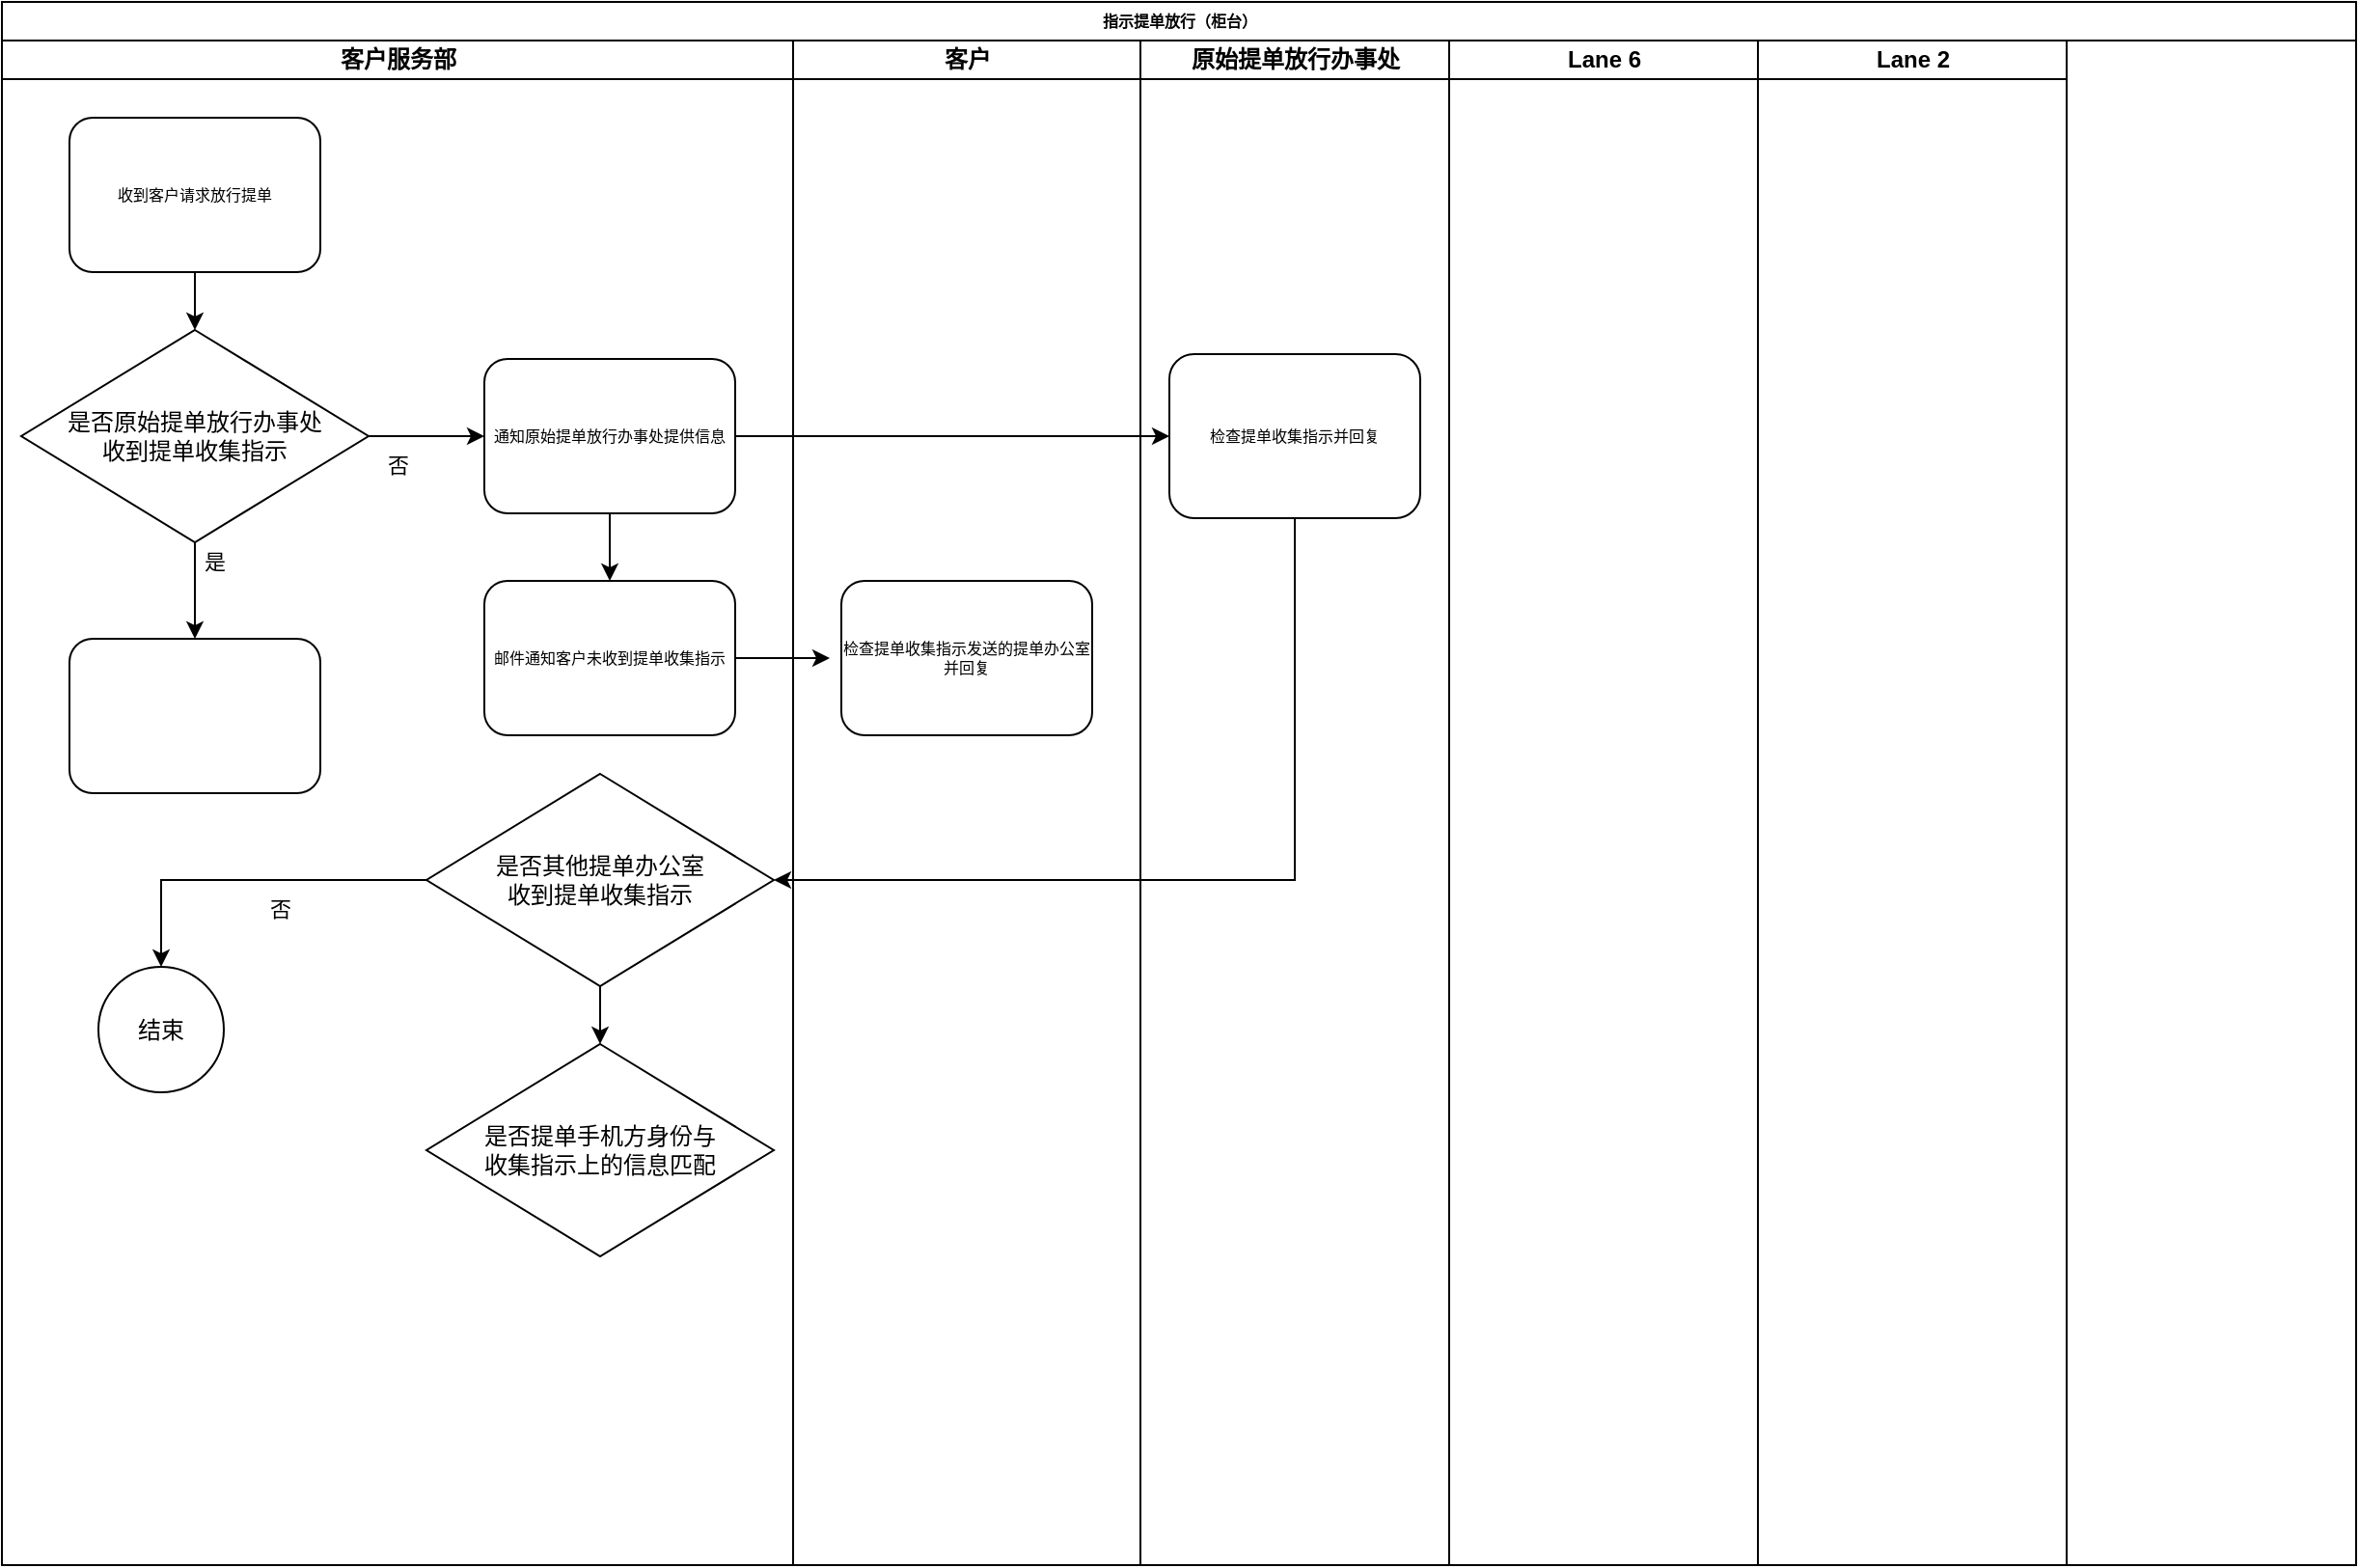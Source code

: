 <mxfile version="22.0.4" type="github">
  <diagram name="Page-1" id="74e2e168-ea6b-b213-b513-2b3c1d86103e">
    <mxGraphModel dx="887" dy="746" grid="1" gridSize="10" guides="1" tooltips="1" connect="1" arrows="1" fold="1" page="1" pageScale="1" pageWidth="1100" pageHeight="850" background="none" math="0" shadow="0">
      <root>
        <mxCell id="0" />
        <mxCell id="1" parent="0" />
        <mxCell id="77e6c97f196da883-1" value="指示提单放行（柜台）" style="swimlane;html=1;childLayout=stackLayout;startSize=20;rounded=0;shadow=0;labelBackgroundColor=none;strokeWidth=1;fontFamily=Verdana;fontSize=8;align=center;" parent="1" vertex="1">
          <mxGeometry x="70" y="40" width="1220" height="810" as="geometry" />
        </mxCell>
        <mxCell id="77e6c97f196da883-2" value="客户服务部" style="swimlane;html=1;startSize=20;" parent="77e6c97f196da883-1" vertex="1">
          <mxGeometry y="20" width="410" height="790" as="geometry" />
        </mxCell>
        <mxCell id="Vu7juHFu6cdDpXe8fgxq-2" style="edgeStyle=orthogonalEdgeStyle;rounded=0;orthogonalLoop=1;jettySize=auto;html=1;entryX=0.5;entryY=0;entryDx=0;entryDy=0;" edge="1" parent="77e6c97f196da883-2" source="77e6c97f196da883-8" target="Vu7juHFu6cdDpXe8fgxq-1">
          <mxGeometry relative="1" as="geometry" />
        </mxCell>
        <mxCell id="77e6c97f196da883-8" value="收到客户请求放行提单" style="rounded=1;whiteSpace=wrap;html=1;shadow=0;labelBackgroundColor=none;strokeWidth=1;fontFamily=Verdana;fontSize=8;align=center;" parent="77e6c97f196da883-2" vertex="1">
          <mxGeometry x="35" y="40" width="130" height="80" as="geometry" />
        </mxCell>
        <mxCell id="Vu7juHFu6cdDpXe8fgxq-4" style="edgeStyle=orthogonalEdgeStyle;rounded=0;orthogonalLoop=1;jettySize=auto;html=1;exitX=0.5;exitY=1;exitDx=0;exitDy=0;entryX=0.5;entryY=0;entryDx=0;entryDy=0;" edge="1" parent="77e6c97f196da883-2" source="Vu7juHFu6cdDpXe8fgxq-1">
          <mxGeometry relative="1" as="geometry">
            <mxPoint x="100" y="310" as="targetPoint" />
          </mxGeometry>
        </mxCell>
        <mxCell id="Vu7juHFu6cdDpXe8fgxq-9" value="是" style="edgeLabel;html=1;align=center;verticalAlign=middle;resizable=0;points=[];" vertex="1" connectable="0" parent="Vu7juHFu6cdDpXe8fgxq-4">
          <mxGeometry x="-0.12" y="3" relative="1" as="geometry">
            <mxPoint x="7" y="-12" as="offset" />
          </mxGeometry>
        </mxCell>
        <mxCell id="Vu7juHFu6cdDpXe8fgxq-7" style="edgeStyle=orthogonalEdgeStyle;rounded=0;orthogonalLoop=1;jettySize=auto;html=1;" edge="1" parent="77e6c97f196da883-2" source="Vu7juHFu6cdDpXe8fgxq-1">
          <mxGeometry relative="1" as="geometry">
            <mxPoint x="250" y="205" as="targetPoint" />
          </mxGeometry>
        </mxCell>
        <mxCell id="Vu7juHFu6cdDpXe8fgxq-10" value="否" style="edgeLabel;html=1;align=center;verticalAlign=middle;resizable=0;points=[];" vertex="1" connectable="0" parent="Vu7juHFu6cdDpXe8fgxq-7">
          <mxGeometry x="-0.133" y="-1" relative="1" as="geometry">
            <mxPoint x="-11" y="14" as="offset" />
          </mxGeometry>
        </mxCell>
        <mxCell id="Vu7juHFu6cdDpXe8fgxq-1" value="是否原始提单放行办事处&lt;br&gt;收到提单收集指示" style="rhombus;whiteSpace=wrap;html=1;" vertex="1" parent="77e6c97f196da883-2">
          <mxGeometry x="10" y="150" width="180" height="110" as="geometry" />
        </mxCell>
        <mxCell id="Vu7juHFu6cdDpXe8fgxq-24" style="edgeStyle=orthogonalEdgeStyle;rounded=0;orthogonalLoop=1;jettySize=auto;html=1;exitX=0.5;exitY=1;exitDx=0;exitDy=0;entryX=0.5;entryY=0;entryDx=0;entryDy=0;" edge="1" parent="77e6c97f196da883-2" source="Vu7juHFu6cdDpXe8fgxq-11" target="Vu7juHFu6cdDpXe8fgxq-14">
          <mxGeometry relative="1" as="geometry" />
        </mxCell>
        <mxCell id="Vu7juHFu6cdDpXe8fgxq-11" value="通知原始提单放行办事处提供信息" style="rounded=1;whiteSpace=wrap;html=1;shadow=0;labelBackgroundColor=none;strokeWidth=1;fontFamily=Verdana;fontSize=8;align=center;" vertex="1" parent="77e6c97f196da883-2">
          <mxGeometry x="250" y="165" width="130" height="80" as="geometry" />
        </mxCell>
        <mxCell id="Vu7juHFu6cdDpXe8fgxq-12" value="" style="rounded=1;whiteSpace=wrap;html=1;shadow=0;labelBackgroundColor=none;strokeWidth=1;fontFamily=Verdana;fontSize=8;align=center;" vertex="1" parent="77e6c97f196da883-2">
          <mxGeometry x="35" y="310" width="130" height="80" as="geometry" />
        </mxCell>
        <mxCell id="Vu7juHFu6cdDpXe8fgxq-14" value="邮件通知客户未收到提单收集指示" style="rounded=1;whiteSpace=wrap;html=1;shadow=0;labelBackgroundColor=none;strokeWidth=1;fontFamily=Verdana;fontSize=8;align=center;" vertex="1" parent="77e6c97f196da883-2">
          <mxGeometry x="250" y="280" width="130" height="80" as="geometry" />
        </mxCell>
        <mxCell id="Vu7juHFu6cdDpXe8fgxq-29" style="edgeStyle=orthogonalEdgeStyle;rounded=0;orthogonalLoop=1;jettySize=auto;html=1;exitX=0;exitY=0.5;exitDx=0;exitDy=0;entryX=0.5;entryY=0;entryDx=0;entryDy=0;" edge="1" parent="77e6c97f196da883-2" source="Vu7juHFu6cdDpXe8fgxq-27" target="Vu7juHFu6cdDpXe8fgxq-31">
          <mxGeometry relative="1" as="geometry">
            <mxPoint x="120" y="435" as="targetPoint" />
          </mxGeometry>
        </mxCell>
        <mxCell id="Vu7juHFu6cdDpXe8fgxq-30" value="否" style="edgeLabel;html=1;align=center;verticalAlign=middle;resizable=0;points=[];" vertex="1" connectable="0" parent="Vu7juHFu6cdDpXe8fgxq-29">
          <mxGeometry x="-0.164" y="5" relative="1" as="geometry">
            <mxPoint y="10" as="offset" />
          </mxGeometry>
        </mxCell>
        <mxCell id="Vu7juHFu6cdDpXe8fgxq-33" style="edgeStyle=orthogonalEdgeStyle;rounded=0;orthogonalLoop=1;jettySize=auto;html=1;exitX=0.5;exitY=1;exitDx=0;exitDy=0;entryX=0.5;entryY=0;entryDx=0;entryDy=0;" edge="1" parent="77e6c97f196da883-2" source="Vu7juHFu6cdDpXe8fgxq-27" target="Vu7juHFu6cdDpXe8fgxq-32">
          <mxGeometry relative="1" as="geometry" />
        </mxCell>
        <mxCell id="Vu7juHFu6cdDpXe8fgxq-27" value="是否其他提单办公室&lt;br&gt;收到提单收集指示" style="rhombus;whiteSpace=wrap;html=1;" vertex="1" parent="77e6c97f196da883-2">
          <mxGeometry x="220" y="380" width="180" height="110" as="geometry" />
        </mxCell>
        <mxCell id="Vu7juHFu6cdDpXe8fgxq-31" value="结束" style="ellipse;whiteSpace=wrap;html=1;aspect=fixed;" vertex="1" parent="77e6c97f196da883-2">
          <mxGeometry x="50" y="480" width="65" height="65" as="geometry" />
        </mxCell>
        <mxCell id="Vu7juHFu6cdDpXe8fgxq-32" value="是否提单手机方身份与&lt;br&gt;收集指示上的信息匹配" style="rhombus;whiteSpace=wrap;html=1;" vertex="1" parent="77e6c97f196da883-2">
          <mxGeometry x="220" y="520" width="180" height="110" as="geometry" />
        </mxCell>
        <mxCell id="77e6c97f196da883-4" value="客户" style="swimlane;html=1;startSize=20;" parent="77e6c97f196da883-1" vertex="1">
          <mxGeometry x="410" y="20" width="180" height="790" as="geometry" />
        </mxCell>
        <mxCell id="Vu7juHFu6cdDpXe8fgxq-17" value="检查提单收集指示发送的提单办公室并回复" style="rounded=1;whiteSpace=wrap;html=1;shadow=0;labelBackgroundColor=none;strokeWidth=1;fontFamily=Verdana;fontSize=8;align=center;" vertex="1" parent="77e6c97f196da883-4">
          <mxGeometry x="25" y="280" width="130" height="80" as="geometry" />
        </mxCell>
        <mxCell id="77e6c97f196da883-6" value="原始提单放行办事处" style="swimlane;html=1;startSize=20;" parent="77e6c97f196da883-1" vertex="1">
          <mxGeometry x="590" y="20" width="160" height="790" as="geometry" />
        </mxCell>
        <mxCell id="Vu7juHFu6cdDpXe8fgxq-19" value="检查提单收集指示并回复" style="rounded=1;whiteSpace=wrap;html=1;shadow=0;labelBackgroundColor=none;strokeWidth=1;fontFamily=Verdana;fontSize=8;align=center;" vertex="1" parent="77e6c97f196da883-6">
          <mxGeometry x="15" y="162.5" width="130" height="85" as="geometry" />
        </mxCell>
        <mxCell id="77e6c97f196da883-7" value="Lane 6" style="swimlane;html=1;startSize=20;" parent="77e6c97f196da883-1" vertex="1">
          <mxGeometry x="750" y="20" width="160" height="790" as="geometry" />
        </mxCell>
        <mxCell id="77e6c97f196da883-3" value="Lane 2" style="swimlane;html=1;startSize=20;" parent="77e6c97f196da883-1" vertex="1">
          <mxGeometry x="910" y="20" width="160" height="790" as="geometry" />
        </mxCell>
        <mxCell id="Vu7juHFu6cdDpXe8fgxq-18" style="edgeStyle=orthogonalEdgeStyle;rounded=0;orthogonalLoop=1;jettySize=auto;html=1;exitX=1;exitY=0.5;exitDx=0;exitDy=0;entryX=-0.046;entryY=0.5;entryDx=0;entryDy=0;entryPerimeter=0;" edge="1" parent="77e6c97f196da883-1" source="Vu7juHFu6cdDpXe8fgxq-14" target="Vu7juHFu6cdDpXe8fgxq-17">
          <mxGeometry relative="1" as="geometry" />
        </mxCell>
        <mxCell id="Vu7juHFu6cdDpXe8fgxq-26" style="edgeStyle=orthogonalEdgeStyle;rounded=0;orthogonalLoop=1;jettySize=auto;html=1;exitX=1;exitY=0.5;exitDx=0;exitDy=0;" edge="1" parent="77e6c97f196da883-1" source="Vu7juHFu6cdDpXe8fgxq-11" target="Vu7juHFu6cdDpXe8fgxq-19">
          <mxGeometry relative="1" as="geometry" />
        </mxCell>
        <mxCell id="Vu7juHFu6cdDpXe8fgxq-28" style="edgeStyle=orthogonalEdgeStyle;rounded=0;orthogonalLoop=1;jettySize=auto;html=1;exitX=0.5;exitY=1;exitDx=0;exitDy=0;entryX=1;entryY=0.5;entryDx=0;entryDy=0;" edge="1" parent="77e6c97f196da883-1" source="Vu7juHFu6cdDpXe8fgxq-19" target="Vu7juHFu6cdDpXe8fgxq-27">
          <mxGeometry relative="1" as="geometry" />
        </mxCell>
      </root>
    </mxGraphModel>
  </diagram>
</mxfile>
